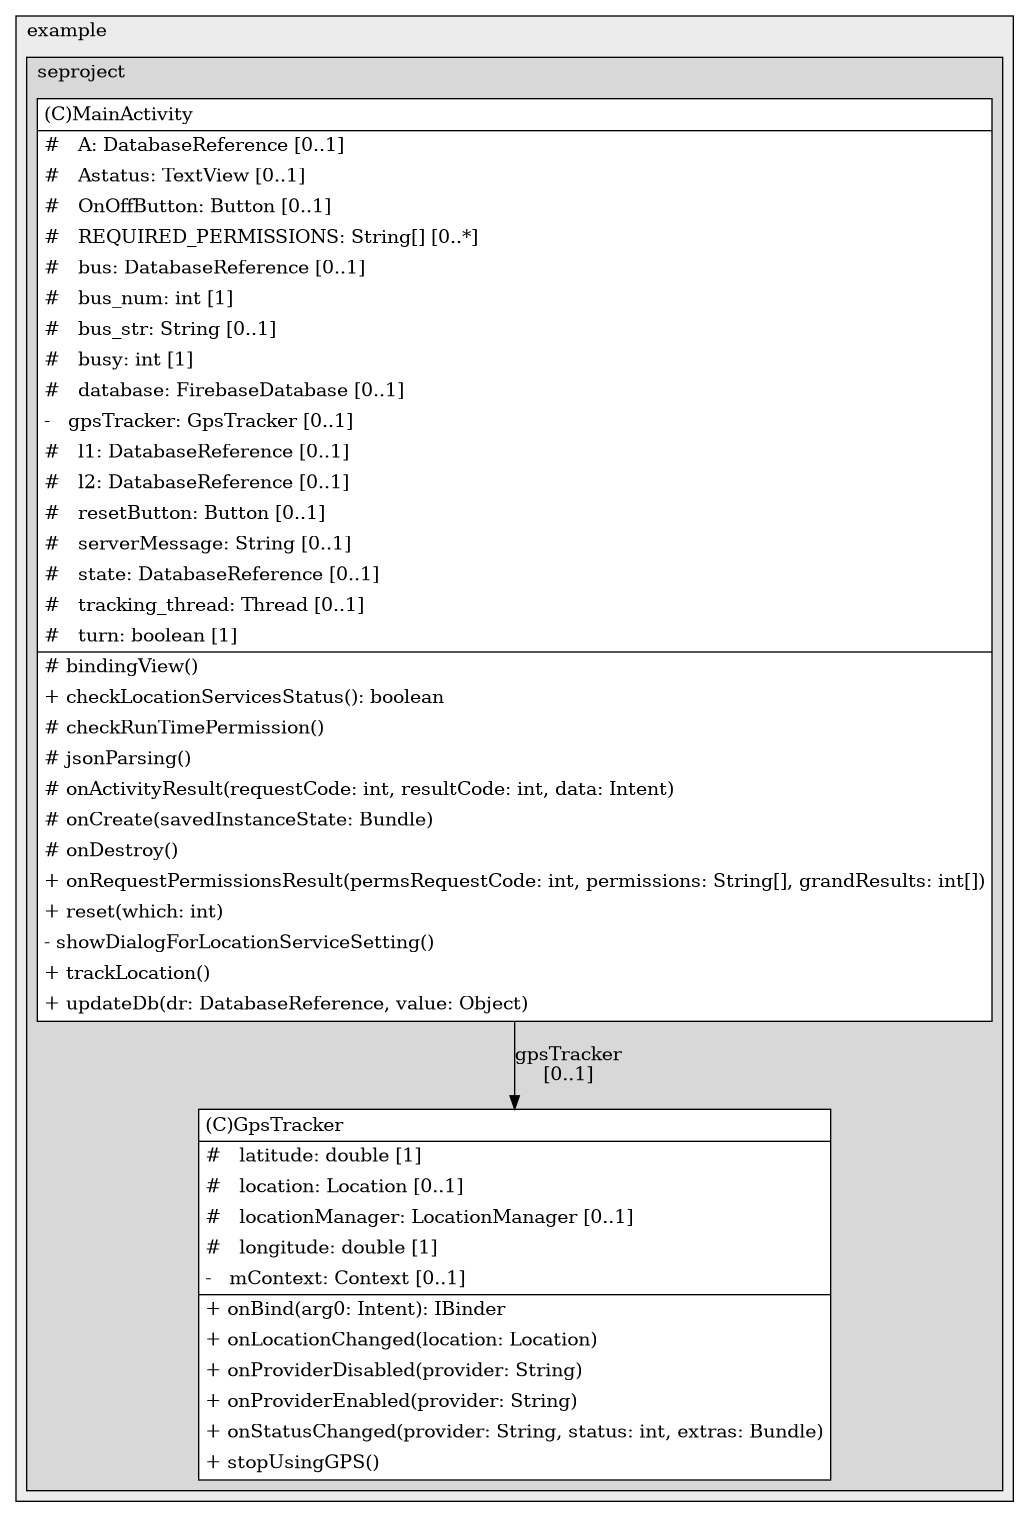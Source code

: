 @startuml

/' diagram meta data start
config=StructureConfiguration;
{
  "projectClassification": {
    "searchMode": "OpenProject", // OpenProject, AllProjects
    "includedProjects": "",
    "pathEndKeywords": "*.impl",
    "isClientPath": "",
    "isClientName": "",
    "isTestPath": "",
    "isTestName": "",
    "isMappingPath": "",
    "isMappingName": "",
    "isDataAccessPath": "",
    "isDataAccessName": "",
    "isDataStructurePath": "",
    "isDataStructureName": "",
    "isInterfaceStructuresPath": "",
    "isInterfaceStructuresName": "",
    "isEntryPointPath": "",
    "isEntryPointName": "",
    "treatFinalFieldsAsMandatory": false
  },
  "graphRestriction": {
    "classPackageExcludeFilter": "",
    "classPackageIncludeFilter": "",
    "classNameExcludeFilter": "",
    "classNameIncludeFilter": "",
    "methodNameExcludeFilter": "",
    "methodNameIncludeFilter": "",
    "removeByInheritance": "", // inheritance/annotation based filtering is done in a second step
    "removeByAnnotation": "",
    "removeByClassPackage": "", // cleanup the graph after inheritance/annotation based filtering is done
    "removeByClassName": "",
    "cutMappings": false,
    "cutEnum": true,
    "cutTests": true,
    "cutClient": true,
    "cutDataAccess": false,
    "cutInterfaceStructures": false,
    "cutDataStructures": false,
    "cutGetterAndSetter": true,
    "cutConstructors": true
  },
  "graphTraversal": {
    "forwardDepth": 6,
    "backwardDepth": 6,
    "classPackageExcludeFilter": "",
    "classPackageIncludeFilter": "",
    "classNameExcludeFilter": "",
    "classNameIncludeFilter": "",
    "methodNameExcludeFilter": "",
    "methodNameIncludeFilter": "",
    "hideMappings": false,
    "hideDataStructures": false,
    "hidePrivateMethods": true,
    "hideInterfaceCalls": true, // indirection: implementation -> interface (is hidden) -> implementation
    "onlyShowApplicationEntryPoints": false, // root node is included
    "useMethodCallsForStructureDiagram": "ForwardOnly" // ForwardOnly, BothDirections, No
  },
  "details": {
    "aggregation": "GroupByClass", // ByClass, GroupByClass, None
    "showClassGenericTypes": true,
    "showMethods": true,
    "showMethodParameterNames": true,
    "showMethodParameterTypes": true,
    "showMethodReturnType": true,
    "showPackageLevels": 2,
    "showDetailedClassStructure": true
  },
  "rootClass": "com.example.seproject.MainActivity",
  "extensionCallbackMethod": "" // qualified.class.name#methodName - signature: public static String method(String)
}
diagram meta data end '/



digraph g {
    rankdir="TB"
    splines=polyline
    

'nodes 
subgraph cluster_1322970774 { 
   	label=example
	labeljust=l
	fillcolor="#ececec"
	style=filled
   
   subgraph cluster_2033384189 { 
   	label=seproject
	labeljust=l
	fillcolor="#d8d8d8"
	style=filled
   
   GpsTracker1193137706[
	label=<<TABLE BORDER="1" CELLBORDER="0" CELLPADDING="4" CELLSPACING="0">
<TR><TD ALIGN="LEFT" >(C)GpsTracker</TD></TR>
<HR/>
<TR><TD ALIGN="LEFT" >#   latitude: double [1]</TD></TR>
<TR><TD ALIGN="LEFT" >#   location: Location [0..1]</TD></TR>
<TR><TD ALIGN="LEFT" >#   locationManager: LocationManager [0..1]</TD></TR>
<TR><TD ALIGN="LEFT" >#   longitude: double [1]</TD></TR>
<TR><TD ALIGN="LEFT" >-   mContext: Context [0..1]</TD></TR>
<HR/>
<TR><TD ALIGN="LEFT" >+ onBind(arg0: Intent): IBinder</TD></TR>
<TR><TD ALIGN="LEFT" >+ onLocationChanged(location: Location)</TD></TR>
<TR><TD ALIGN="LEFT" >+ onProviderDisabled(provider: String)</TD></TR>
<TR><TD ALIGN="LEFT" >+ onProviderEnabled(provider: String)</TD></TR>
<TR><TD ALIGN="LEFT" >+ onStatusChanged(provider: String, status: int, extras: Bundle)</TD></TR>
<TR><TD ALIGN="LEFT" >+ stopUsingGPS()</TD></TR>
</TABLE>>
	style=filled
	margin=0
	shape=plaintext
	fillcolor="#FFFFFF"
];

MainActivity1193137706[
	label=<<TABLE BORDER="1" CELLBORDER="0" CELLPADDING="4" CELLSPACING="0">
<TR><TD ALIGN="LEFT" >(C)MainActivity</TD></TR>
<HR/>
<TR><TD ALIGN="LEFT" >#   A: DatabaseReference [0..1]</TD></TR>
<TR><TD ALIGN="LEFT" >#   Astatus: TextView [0..1]</TD></TR>
<TR><TD ALIGN="LEFT" >#   OnOffButton: Button [0..1]</TD></TR>
<TR><TD ALIGN="LEFT" >#   REQUIRED_PERMISSIONS: String[] [0..*]</TD></TR>
<TR><TD ALIGN="LEFT" >#   bus: DatabaseReference [0..1]</TD></TR>
<TR><TD ALIGN="LEFT" >#   bus_num: int [1]</TD></TR>
<TR><TD ALIGN="LEFT" >#   bus_str: String [0..1]</TD></TR>
<TR><TD ALIGN="LEFT" >#   busy: int [1]</TD></TR>
<TR><TD ALIGN="LEFT" >#   database: FirebaseDatabase [0..1]</TD></TR>
<TR><TD ALIGN="LEFT" >-   gpsTracker: GpsTracker [0..1]</TD></TR>
<TR><TD ALIGN="LEFT" >#   l1: DatabaseReference [0..1]</TD></TR>
<TR><TD ALIGN="LEFT" >#   l2: DatabaseReference [0..1]</TD></TR>
<TR><TD ALIGN="LEFT" >#   resetButton: Button [0..1]</TD></TR>
<TR><TD ALIGN="LEFT" >#   serverMessage: String [0..1]</TD></TR>
<TR><TD ALIGN="LEFT" >#   state: DatabaseReference [0..1]</TD></TR>
<TR><TD ALIGN="LEFT" >#   tracking_thread: Thread [0..1]</TD></TR>
<TR><TD ALIGN="LEFT" >#   turn: boolean [1]</TD></TR>
<HR/>
<TR><TD ALIGN="LEFT" ># bindingView()</TD></TR>
<TR><TD ALIGN="LEFT" >+ checkLocationServicesStatus(): boolean</TD></TR>
<TR><TD ALIGN="LEFT" ># checkRunTimePermission()</TD></TR>
<TR><TD ALIGN="LEFT" ># jsonParsing()</TD></TR>
<TR><TD ALIGN="LEFT" ># onActivityResult(requestCode: int, resultCode: int, data: Intent)</TD></TR>
<TR><TD ALIGN="LEFT" ># onCreate(savedInstanceState: Bundle)</TD></TR>
<TR><TD ALIGN="LEFT" ># onDestroy()</TD></TR>
<TR><TD ALIGN="LEFT" >+ onRequestPermissionsResult(permsRequestCode: int, permissions: String[], grandResults: int[])</TD></TR>
<TR><TD ALIGN="LEFT" >+ reset(which: int)</TD></TR>
<TR><TD ALIGN="LEFT" >- showDialogForLocationServiceSetting()</TD></TR>
<TR><TD ALIGN="LEFT" >+ trackLocation()</TD></TR>
<TR><TD ALIGN="LEFT" >+ updateDb(dr: DatabaseReference, value: Object)</TD></TR>
</TABLE>>
	style=filled
	margin=0
	shape=plaintext
	fillcolor="#FFFFFF"
];
} 
} 

'edges    
MainActivity1193137706 -> GpsTracker1193137706[label="gpsTracker
[0..1]"];
    
}
@enduml